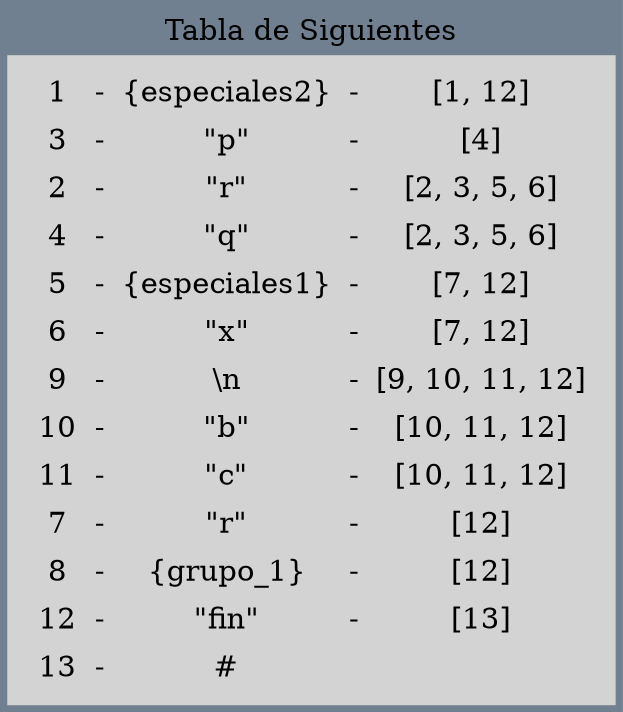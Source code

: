 digraph G {
bgcolor="slategrey" label="Tabla de Siguientes"layout=dot 
labelloc = "t"edge [weigth=1000  color=darkgreen  arrowtail="open" arrowhead="open"]
node[shape=box, style="filled", color=lightgrey];
a0 [label=<
<TABLE><TR><TD>1</TD>
  <TD>-</TD>
  <TD>{especiales2}</TD>
  <TD>-</TD>
  <TD>[1, 12]</TD>
  </TR><TR><TD>3</TD>
  <TD>-</TD>
  <TD>"p"</TD>
  <TD>-</TD>
  <TD>[4]</TD>
  </TR><TR><TD>2</TD>
  <TD>-</TD>
  <TD>"r"</TD>
  <TD>-</TD>
  <TD>[2, 3, 5, 6]</TD>
  </TR><TR><TD>4</TD>
  <TD>-</TD>
  <TD>"q"</TD>
  <TD>-</TD>
  <TD>[2, 3, 5, 6]</TD>
  </TR><TR><TD>5</TD>
  <TD>-</TD>
  <TD>{especiales1}</TD>
  <TD>-</TD>
  <TD>[7, 12]</TD>
  </TR><TR><TD>6</TD>
  <TD>-</TD>
  <TD>"x"</TD>
  <TD>-</TD>
  <TD>[7, 12]</TD>
  </TR><TR><TD>9</TD>
  <TD>-</TD>
  <TD>\\n</TD>
  <TD>-</TD>
  <TD>[9, 10, 11, 12]</TD>
  </TR><TR><TD>10</TD>
  <TD>-</TD>
  <TD>"b"</TD>
  <TD>-</TD>
  <TD>[10, 11, 12]</TD>
  </TR><TR><TD>11</TD>
  <TD>-</TD>
  <TD>"c"</TD>
  <TD>-</TD>
  <TD>[10, 11, 12]</TD>
  </TR><TR><TD>7</TD>
  <TD>-</TD>
  <TD>"r"</TD>
  <TD>-</TD>
  <TD>[12]</TD>
  </TR><TR><TD>8</TD>
  <TD>-</TD>
  <TD>{grupo_1}</TD>
  <TD>-</TD>
  <TD>[12]</TD>
  </TR><TR><TD>12</TD>
  <TD>-</TD>
  <TD>"fin"</TD>
  <TD>-</TD>
  <TD>[13]</TD>
  </TR><TR><TD>13</TD>
  <TD>-</TD>
  <TD>#</TD>
  </TR></TABLE>>];}